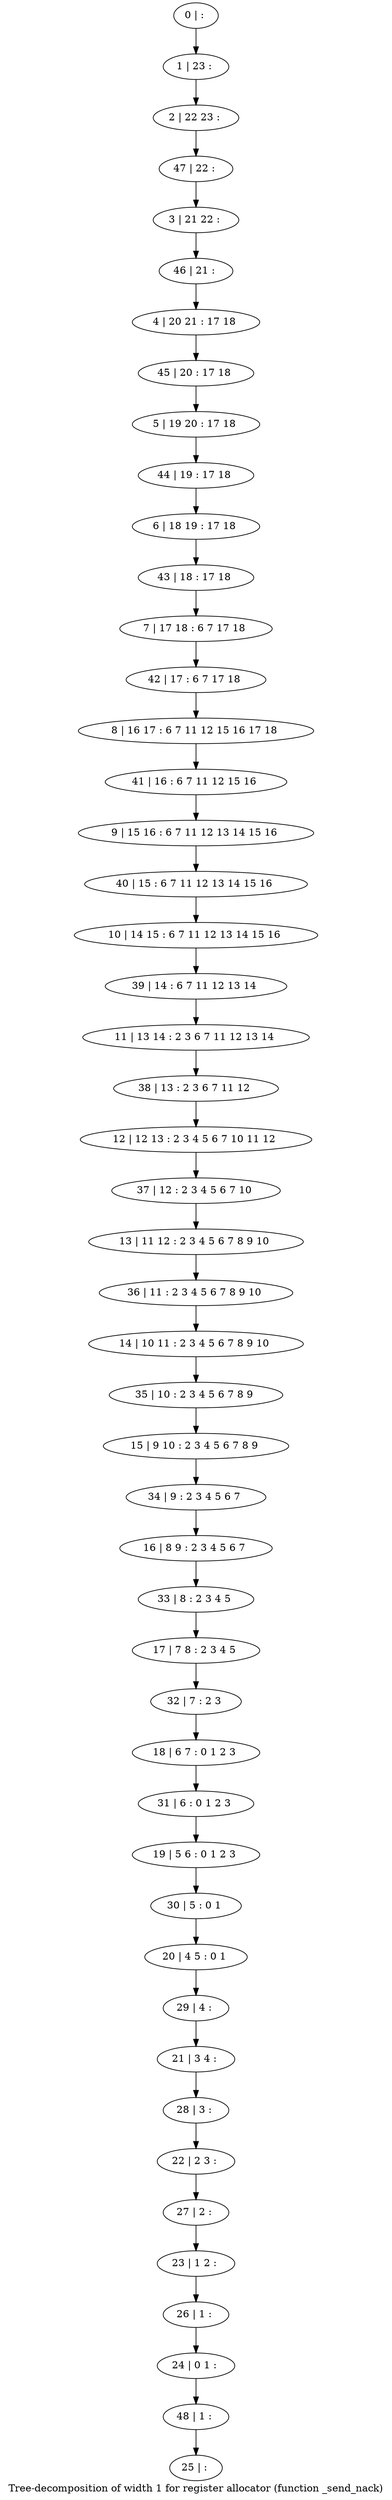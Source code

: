 digraph G {
graph [label="Tree-decomposition of width 1 for register allocator (function _send_nack)"]
0[label="0 | : "];
1[label="1 | 23 : "];
2[label="2 | 22 23 : "];
3[label="3 | 21 22 : "];
4[label="4 | 20 21 : 17 18 "];
5[label="5 | 19 20 : 17 18 "];
6[label="6 | 18 19 : 17 18 "];
7[label="7 | 17 18 : 6 7 17 18 "];
8[label="8 | 16 17 : 6 7 11 12 15 16 17 18 "];
9[label="9 | 15 16 : 6 7 11 12 13 14 15 16 "];
10[label="10 | 14 15 : 6 7 11 12 13 14 15 16 "];
11[label="11 | 13 14 : 2 3 6 7 11 12 13 14 "];
12[label="12 | 12 13 : 2 3 4 5 6 7 10 11 12 "];
13[label="13 | 11 12 : 2 3 4 5 6 7 8 9 10 "];
14[label="14 | 10 11 : 2 3 4 5 6 7 8 9 10 "];
15[label="15 | 9 10 : 2 3 4 5 6 7 8 9 "];
16[label="16 | 8 9 : 2 3 4 5 6 7 "];
17[label="17 | 7 8 : 2 3 4 5 "];
18[label="18 | 6 7 : 0 1 2 3 "];
19[label="19 | 5 6 : 0 1 2 3 "];
20[label="20 | 4 5 : 0 1 "];
21[label="21 | 3 4 : "];
22[label="22 | 2 3 : "];
23[label="23 | 1 2 : "];
24[label="24 | 0 1 : "];
25[label="25 | : "];
26[label="26 | 1 : "];
27[label="27 | 2 : "];
28[label="28 | 3 : "];
29[label="29 | 4 : "];
30[label="30 | 5 : 0 1 "];
31[label="31 | 6 : 0 1 2 3 "];
32[label="32 | 7 : 2 3 "];
33[label="33 | 8 : 2 3 4 5 "];
34[label="34 | 9 : 2 3 4 5 6 7 "];
35[label="35 | 10 : 2 3 4 5 6 7 8 9 "];
36[label="36 | 11 : 2 3 4 5 6 7 8 9 10 "];
37[label="37 | 12 : 2 3 4 5 6 7 10 "];
38[label="38 | 13 : 2 3 6 7 11 12 "];
39[label="39 | 14 : 6 7 11 12 13 14 "];
40[label="40 | 15 : 6 7 11 12 13 14 15 16 "];
41[label="41 | 16 : 6 7 11 12 15 16 "];
42[label="42 | 17 : 6 7 17 18 "];
43[label="43 | 18 : 17 18 "];
44[label="44 | 19 : 17 18 "];
45[label="45 | 20 : 17 18 "];
46[label="46 | 21 : "];
47[label="47 | 22 : "];
48[label="48 | 1 : "];
0->1 ;
1->2 ;
26->24 ;
23->26 ;
27->23 ;
22->27 ;
28->22 ;
21->28 ;
29->21 ;
20->29 ;
30->20 ;
19->30 ;
31->19 ;
18->31 ;
32->18 ;
17->32 ;
33->17 ;
16->33 ;
34->16 ;
15->34 ;
35->15 ;
14->35 ;
36->14 ;
13->36 ;
37->13 ;
12->37 ;
38->12 ;
11->38 ;
39->11 ;
10->39 ;
40->10 ;
9->40 ;
41->9 ;
8->41 ;
42->8 ;
7->42 ;
43->7 ;
6->43 ;
44->6 ;
5->44 ;
45->5 ;
4->45 ;
46->4 ;
3->46 ;
47->3 ;
2->47 ;
48->25 ;
24->48 ;
}

